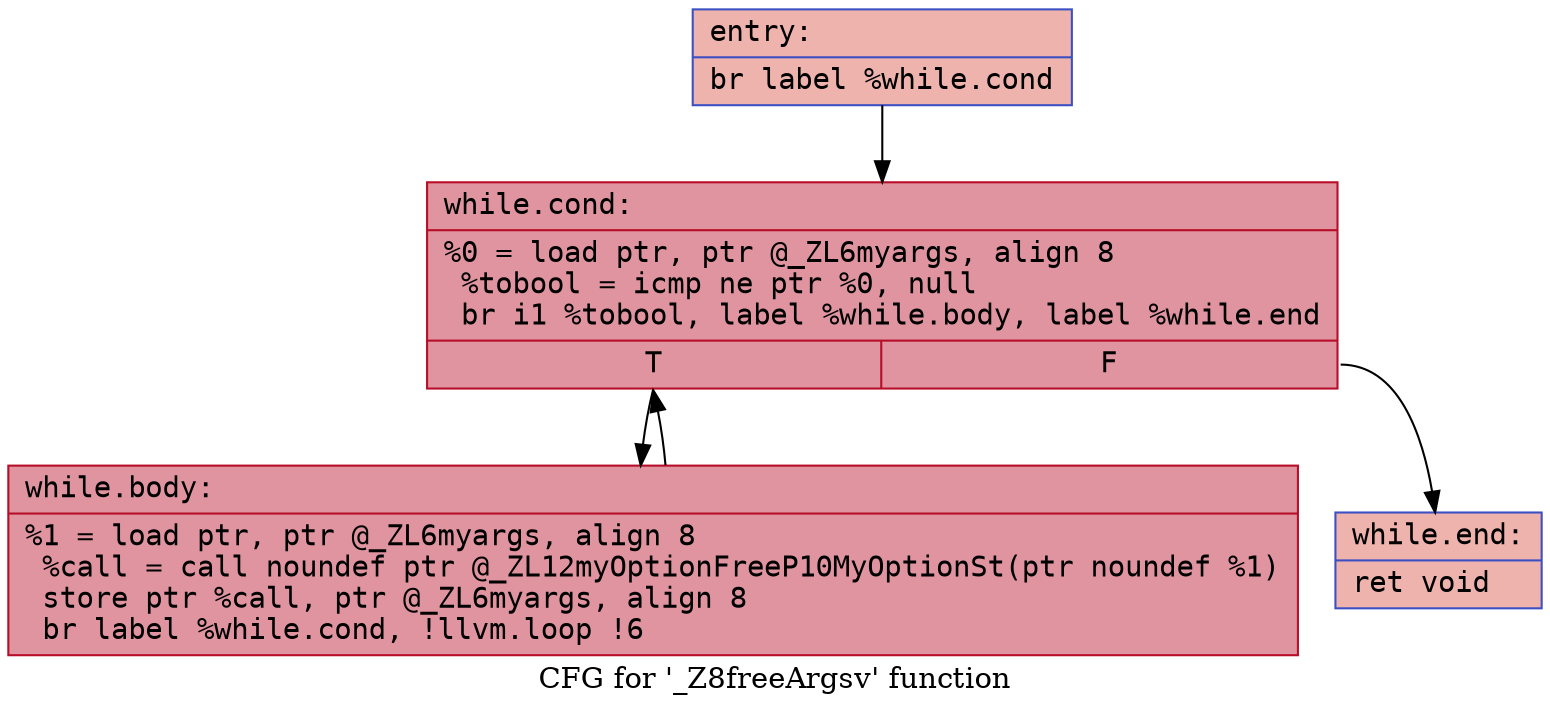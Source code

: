digraph "CFG for '_Z8freeArgsv' function" {
	label="CFG for '_Z8freeArgsv' function";

	Node0x5592ffb86720 [shape=record,color="#3d50c3ff", style=filled, fillcolor="#d6524470" fontname="Courier",label="{entry:\l|  br label %while.cond\l}"];
	Node0x5592ffb86720 -> Node0x5592ffb86850[tooltip="entry -> while.cond\nProbability 100.00%" ];
	Node0x5592ffb86850 [shape=record,color="#b70d28ff", style=filled, fillcolor="#b70d2870" fontname="Courier",label="{while.cond:\l|  %0 = load ptr, ptr @_ZL6myargs, align 8\l  %tobool = icmp ne ptr %0, null\l  br i1 %tobool, label %while.body, label %while.end\l|{<s0>T|<s1>F}}"];
	Node0x5592ffb86850:s0 -> Node0x5592ffb86a70[tooltip="while.cond -> while.body\nProbability 96.88%" ];
	Node0x5592ffb86850:s1 -> Node0x5592ffb86af0[tooltip="while.cond -> while.end\nProbability 3.12%" ];
	Node0x5592ffb86a70 [shape=record,color="#b70d28ff", style=filled, fillcolor="#b70d2870" fontname="Courier",label="{while.body:\l|  %1 = load ptr, ptr @_ZL6myargs, align 8\l  %call = call noundef ptr @_ZL12myOptionFreeP10MyOptionSt(ptr noundef %1)\l  store ptr %call, ptr @_ZL6myargs, align 8\l  br label %while.cond, !llvm.loop !6\l}"];
	Node0x5592ffb86a70 -> Node0x5592ffb86850[tooltip="while.body -> while.cond\nProbability 100.00%" ];
	Node0x5592ffb86af0 [shape=record,color="#3d50c3ff", style=filled, fillcolor="#d6524470" fontname="Courier",label="{while.end:\l|  ret void\l}"];
}
